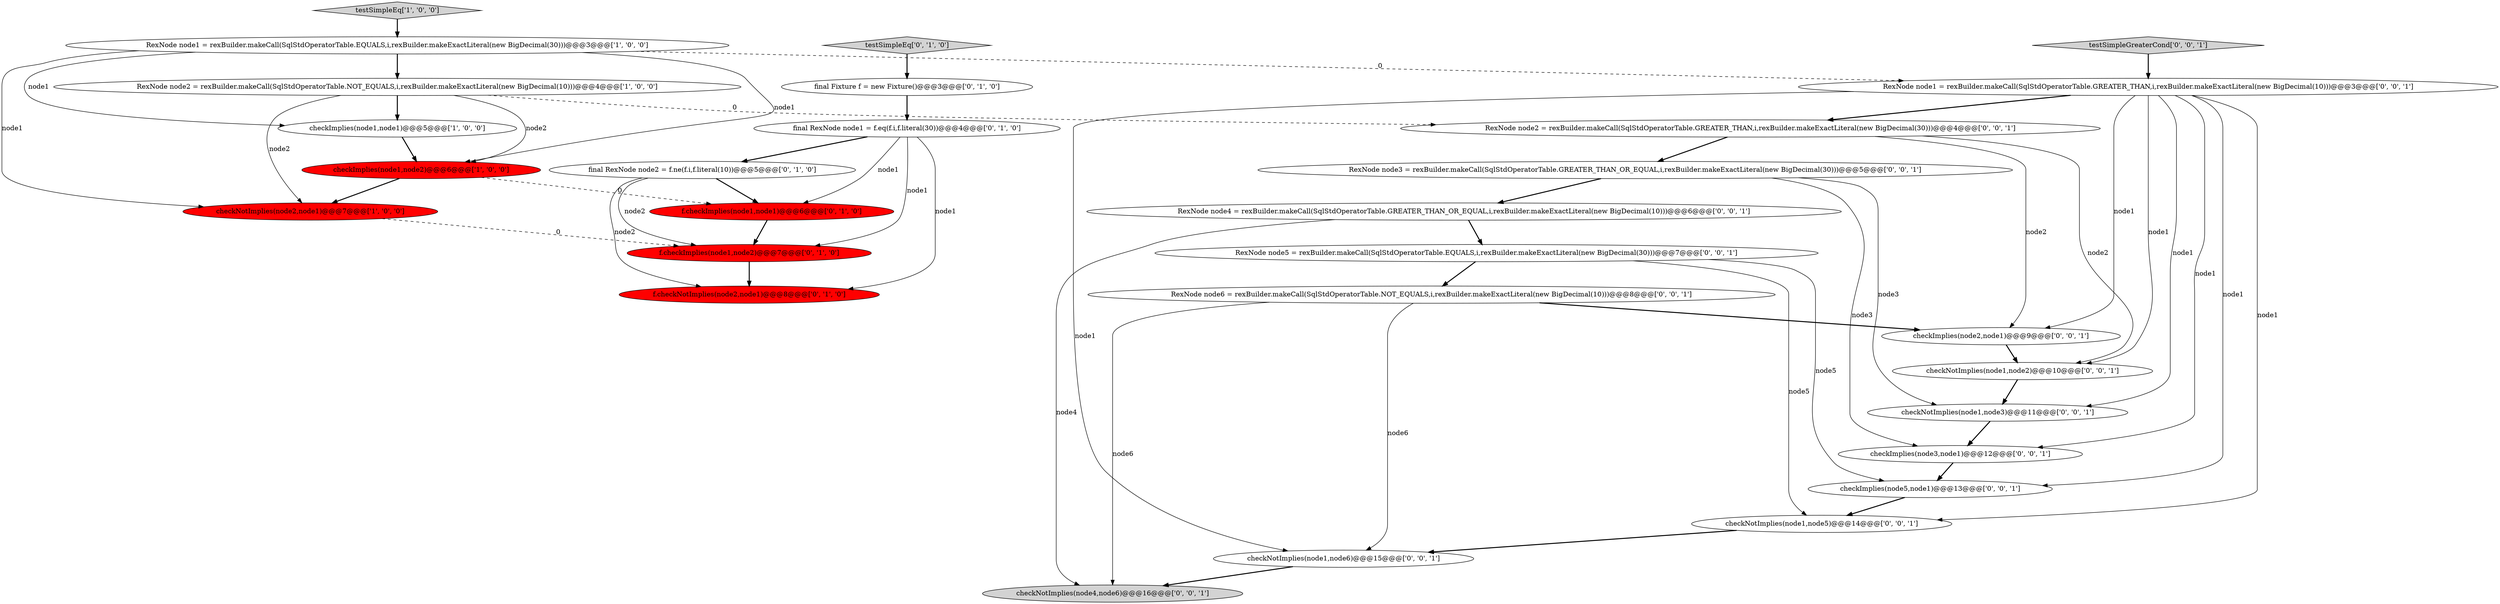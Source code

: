 digraph {
25 [style = filled, label = "RexNode node2 = rexBuilder.makeCall(SqlStdOperatorTable.GREATER_THAN,i,rexBuilder.makeExactLiteral(new BigDecimal(30)))@@@4@@@['0', '0', '1']", fillcolor = white, shape = ellipse image = "AAA0AAABBB3BBB"];
19 [style = filled, label = "RexNode node4 = rexBuilder.makeCall(SqlStdOperatorTable.GREATER_THAN_OR_EQUAL,i,rexBuilder.makeExactLiteral(new BigDecimal(10)))@@@6@@@['0', '0', '1']", fillcolor = white, shape = ellipse image = "AAA0AAABBB3BBB"];
16 [style = filled, label = "checkNotImplies(node1,node3)@@@11@@@['0', '0', '1']", fillcolor = white, shape = ellipse image = "AAA0AAABBB3BBB"];
0 [style = filled, label = "RexNode node2 = rexBuilder.makeCall(SqlStdOperatorTable.NOT_EQUALS,i,rexBuilder.makeExactLiteral(new BigDecimal(10)))@@@4@@@['1', '0', '0']", fillcolor = white, shape = ellipse image = "AAA0AAABBB1BBB"];
6 [style = filled, label = "f.checkImplies(node1,node1)@@@6@@@['0', '1', '0']", fillcolor = red, shape = ellipse image = "AAA1AAABBB2BBB"];
23 [style = filled, label = "RexNode node1 = rexBuilder.makeCall(SqlStdOperatorTable.GREATER_THAN,i,rexBuilder.makeExactLiteral(new BigDecimal(10)))@@@3@@@['0', '0', '1']", fillcolor = white, shape = ellipse image = "AAA0AAABBB3BBB"];
17 [style = filled, label = "checkImplies(node2,node1)@@@9@@@['0', '0', '1']", fillcolor = white, shape = ellipse image = "AAA0AAABBB3BBB"];
4 [style = filled, label = "RexNode node1 = rexBuilder.makeCall(SqlStdOperatorTable.EQUALS,i,rexBuilder.makeExactLiteral(new BigDecimal(30)))@@@3@@@['1', '0', '0']", fillcolor = white, shape = ellipse image = "AAA0AAABBB1BBB"];
7 [style = filled, label = "final RexNode node1 = f.eq(f.i,f.literal(30))@@@4@@@['0', '1', '0']", fillcolor = white, shape = ellipse image = "AAA0AAABBB2BBB"];
8 [style = filled, label = "testSimpleEq['0', '1', '0']", fillcolor = lightgray, shape = diamond image = "AAA0AAABBB2BBB"];
2 [style = filled, label = "checkImplies(node1,node2)@@@6@@@['1', '0', '0']", fillcolor = red, shape = ellipse image = "AAA1AAABBB1BBB"];
9 [style = filled, label = "f.checkImplies(node1,node2)@@@7@@@['0', '1', '0']", fillcolor = red, shape = ellipse image = "AAA1AAABBB2BBB"];
22 [style = filled, label = "checkImplies(node5,node1)@@@13@@@['0', '0', '1']", fillcolor = white, shape = ellipse image = "AAA0AAABBB3BBB"];
11 [style = filled, label = "f.checkNotImplies(node2,node1)@@@8@@@['0', '1', '0']", fillcolor = red, shape = ellipse image = "AAA1AAABBB2BBB"];
20 [style = filled, label = "checkNotImplies(node4,node6)@@@16@@@['0', '0', '1']", fillcolor = lightgray, shape = ellipse image = "AAA0AAABBB3BBB"];
26 [style = filled, label = "checkImplies(node3,node1)@@@12@@@['0', '0', '1']", fillcolor = white, shape = ellipse image = "AAA0AAABBB3BBB"];
12 [style = filled, label = "final Fixture f = new Fixture()@@@3@@@['0', '1', '0']", fillcolor = white, shape = ellipse image = "AAA0AAABBB2BBB"];
24 [style = filled, label = "RexNode node3 = rexBuilder.makeCall(SqlStdOperatorTable.GREATER_THAN_OR_EQUAL,i,rexBuilder.makeExactLiteral(new BigDecimal(30)))@@@5@@@['0', '0', '1']", fillcolor = white, shape = ellipse image = "AAA0AAABBB3BBB"];
27 [style = filled, label = "RexNode node5 = rexBuilder.makeCall(SqlStdOperatorTable.EQUALS,i,rexBuilder.makeExactLiteral(new BigDecimal(30)))@@@7@@@['0', '0', '1']", fillcolor = white, shape = ellipse image = "AAA0AAABBB3BBB"];
3 [style = filled, label = "testSimpleEq['1', '0', '0']", fillcolor = lightgray, shape = diamond image = "AAA0AAABBB1BBB"];
10 [style = filled, label = "final RexNode node2 = f.ne(f.i,f.literal(10))@@@5@@@['0', '1', '0']", fillcolor = white, shape = ellipse image = "AAA0AAABBB2BBB"];
13 [style = filled, label = "checkNotImplies(node1,node6)@@@15@@@['0', '0', '1']", fillcolor = white, shape = ellipse image = "AAA0AAABBB3BBB"];
1 [style = filled, label = "checkImplies(node1,node1)@@@5@@@['1', '0', '0']", fillcolor = white, shape = ellipse image = "AAA0AAABBB1BBB"];
5 [style = filled, label = "checkNotImplies(node2,node1)@@@7@@@['1', '0', '0']", fillcolor = red, shape = ellipse image = "AAA1AAABBB1BBB"];
18 [style = filled, label = "RexNode node6 = rexBuilder.makeCall(SqlStdOperatorTable.NOT_EQUALS,i,rexBuilder.makeExactLiteral(new BigDecimal(10)))@@@8@@@['0', '0', '1']", fillcolor = white, shape = ellipse image = "AAA0AAABBB3BBB"];
14 [style = filled, label = "testSimpleGreaterCond['0', '0', '1']", fillcolor = lightgray, shape = diamond image = "AAA0AAABBB3BBB"];
15 [style = filled, label = "checkNotImplies(node1,node2)@@@10@@@['0', '0', '1']", fillcolor = white, shape = ellipse image = "AAA0AAABBB3BBB"];
21 [style = filled, label = "checkNotImplies(node1,node5)@@@14@@@['0', '0', '1']", fillcolor = white, shape = ellipse image = "AAA0AAABBB3BBB"];
27->18 [style = bold, label=""];
23->25 [style = bold, label=""];
0->2 [style = solid, label="node2"];
7->6 [style = solid, label="node1"];
23->17 [style = solid, label="node1"];
24->19 [style = bold, label=""];
23->13 [style = solid, label="node1"];
9->11 [style = bold, label=""];
24->16 [style = solid, label="node3"];
7->10 [style = bold, label=""];
23->15 [style = solid, label="node1"];
0->5 [style = solid, label="node2"];
4->5 [style = solid, label="node1"];
16->26 [style = bold, label=""];
22->21 [style = bold, label=""];
18->17 [style = bold, label=""];
10->11 [style = solid, label="node2"];
25->15 [style = solid, label="node2"];
19->20 [style = solid, label="node4"];
27->22 [style = solid, label="node5"];
18->20 [style = solid, label="node6"];
5->9 [style = dashed, label="0"];
4->1 [style = solid, label="node1"];
23->16 [style = solid, label="node1"];
15->16 [style = bold, label=""];
3->4 [style = bold, label=""];
10->6 [style = bold, label=""];
10->9 [style = solid, label="node2"];
12->7 [style = bold, label=""];
26->22 [style = bold, label=""];
4->0 [style = bold, label=""];
7->11 [style = solid, label="node1"];
25->24 [style = bold, label=""];
23->22 [style = solid, label="node1"];
14->23 [style = bold, label=""];
0->25 [style = dashed, label="0"];
21->13 [style = bold, label=""];
0->1 [style = bold, label=""];
19->27 [style = bold, label=""];
24->26 [style = solid, label="node3"];
17->15 [style = bold, label=""];
2->6 [style = dashed, label="0"];
18->13 [style = solid, label="node6"];
1->2 [style = bold, label=""];
7->9 [style = solid, label="node1"];
27->21 [style = solid, label="node5"];
6->9 [style = bold, label=""];
4->23 [style = dashed, label="0"];
8->12 [style = bold, label=""];
23->21 [style = solid, label="node1"];
23->26 [style = solid, label="node1"];
4->2 [style = solid, label="node1"];
2->5 [style = bold, label=""];
25->17 [style = solid, label="node2"];
13->20 [style = bold, label=""];
}
